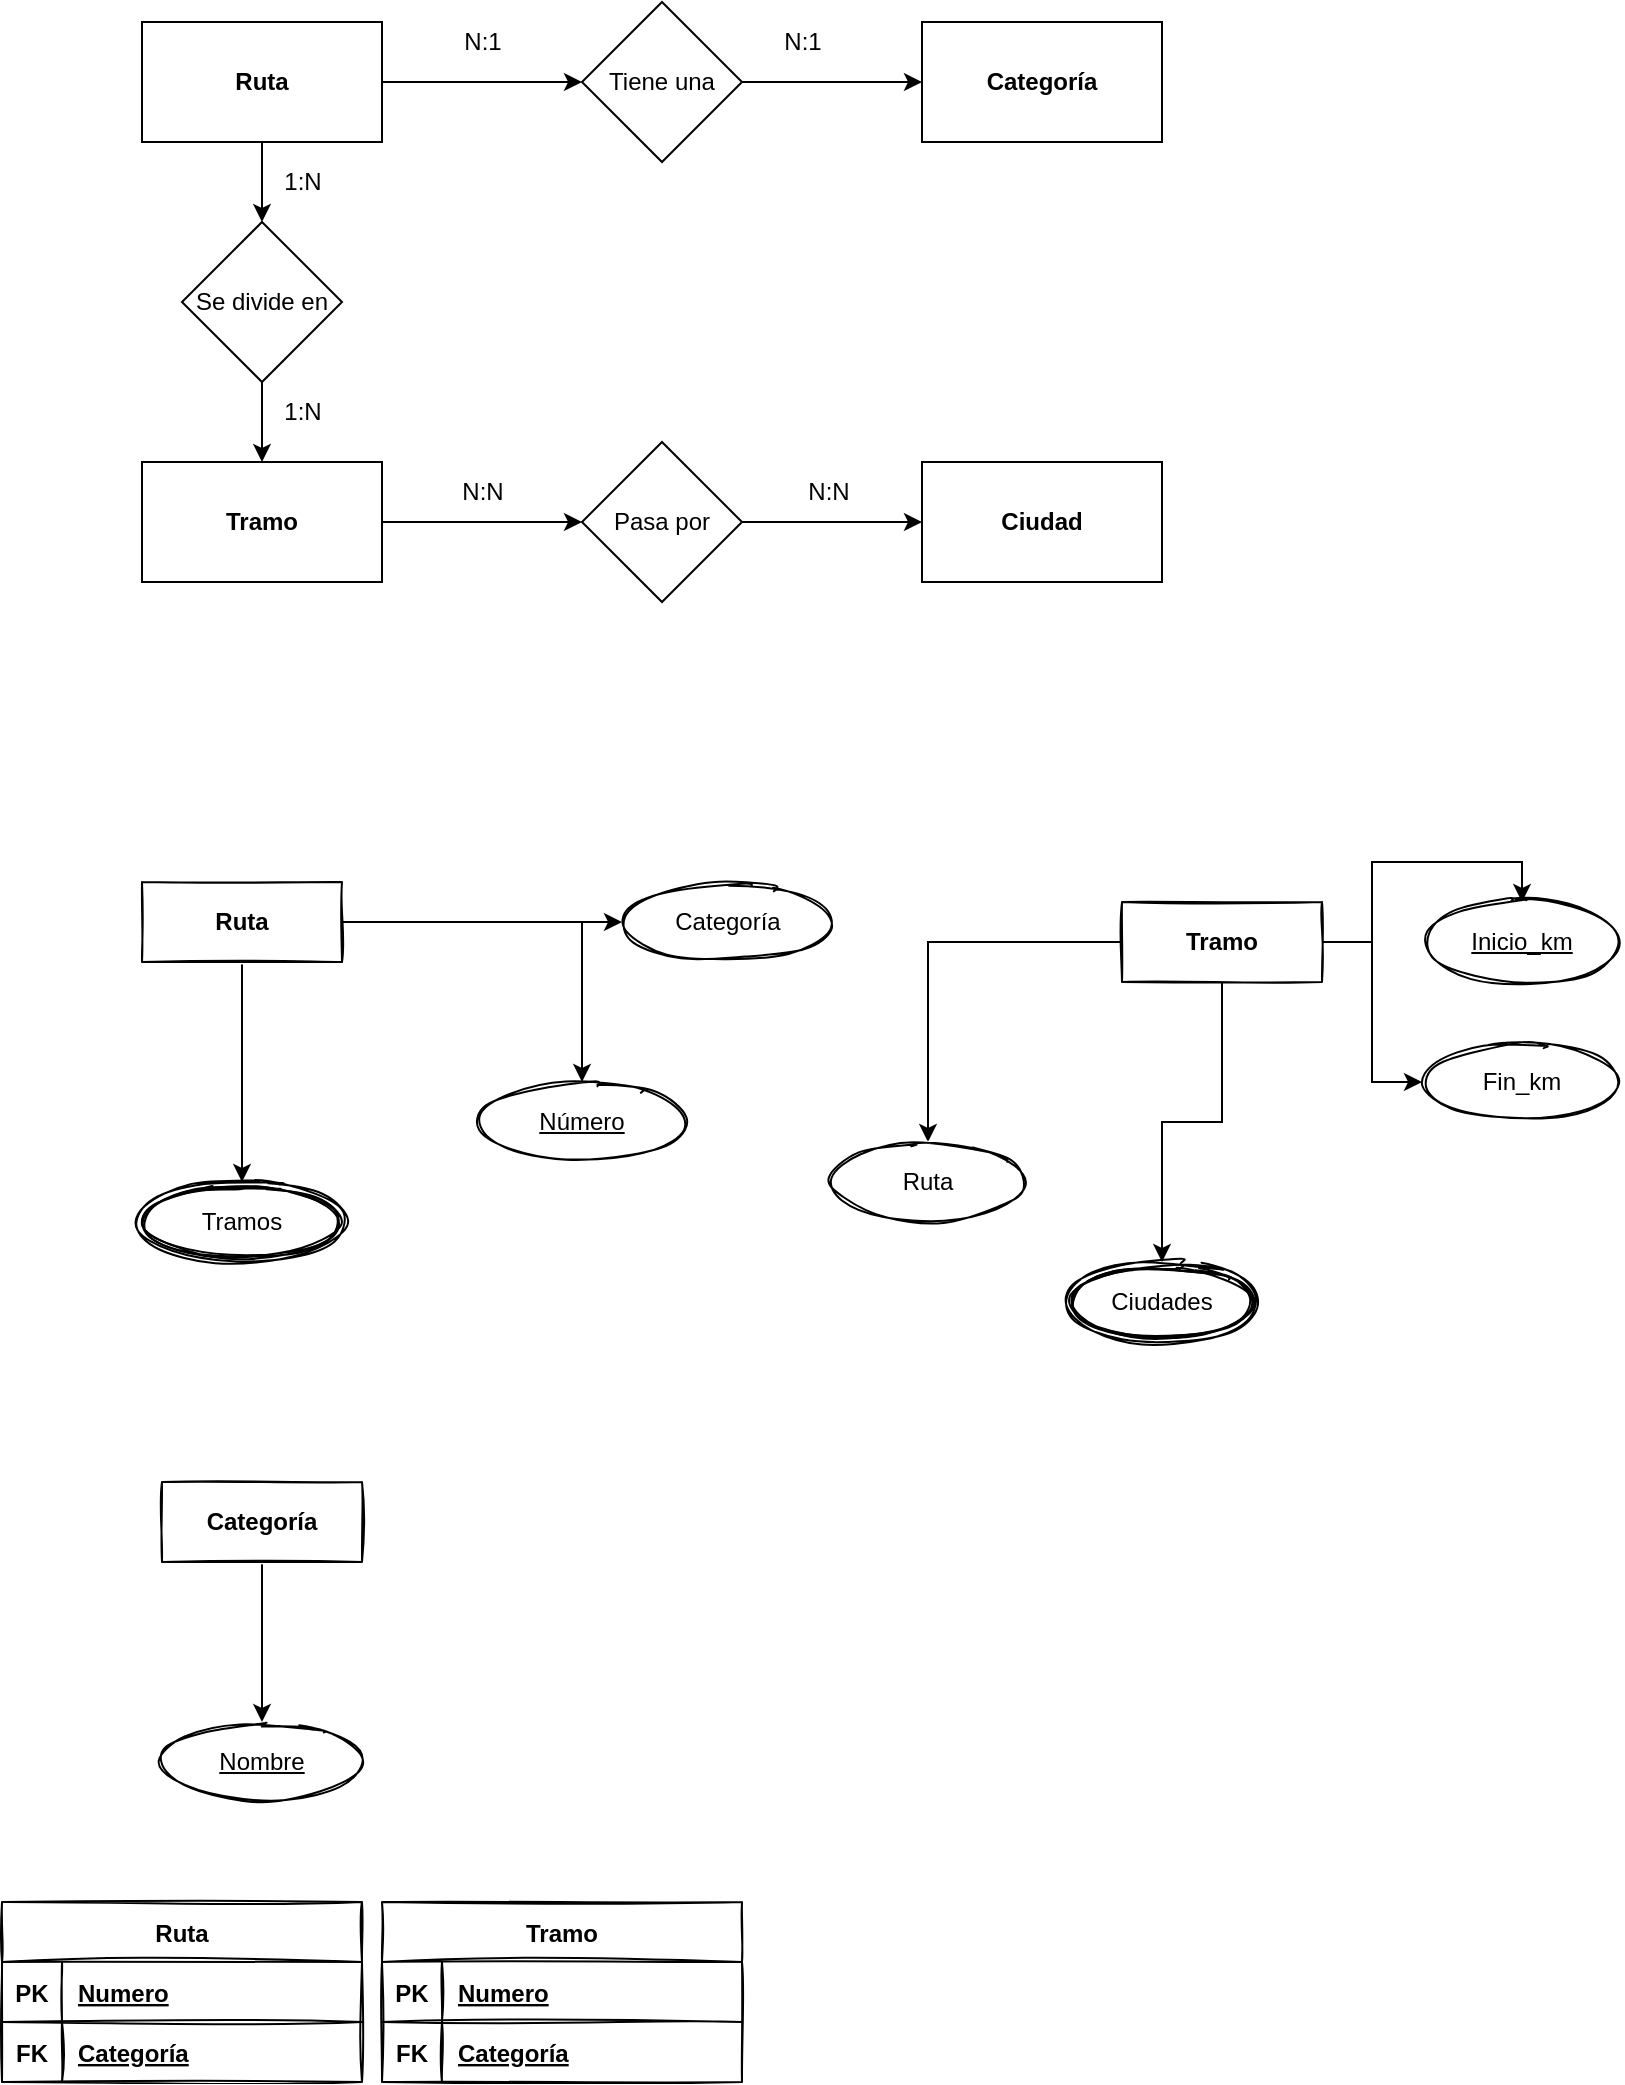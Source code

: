 <mxfile version="20.3.0" type="device"><diagram id="mGtBAgSfFL7fsw0rxF-r" name="Página-1"><mxGraphModel dx="438" dy="349" grid="1" gridSize="10" guides="1" tooltips="1" connect="1" arrows="1" fold="1" page="1" pageScale="1" pageWidth="827" pageHeight="1169" math="0" shadow="0"><root><mxCell id="0"/><mxCell id="1" parent="0"/><mxCell id="Jl2PQ6k2QOVLjzStju4f-1" value="&lt;b&gt;Ruta&lt;/b&gt;" style="rounded=0;whiteSpace=wrap;html=1;" vertex="1" parent="1"><mxGeometry x="70" y="110" width="120" height="60" as="geometry"/></mxCell><mxCell id="Jl2PQ6k2QOVLjzStju4f-2" value="&lt;b&gt;Categoría&lt;/b&gt;" style="rounded=0;whiteSpace=wrap;html=1;" vertex="1" parent="1"><mxGeometry x="460" y="110" width="120" height="60" as="geometry"/></mxCell><mxCell id="Jl2PQ6k2QOVLjzStju4f-3" value="&lt;b&gt;Tramo&lt;/b&gt;" style="rounded=0;whiteSpace=wrap;html=1;" vertex="1" parent="1"><mxGeometry x="70" y="330" width="120" height="60" as="geometry"/></mxCell><mxCell id="Jl2PQ6k2QOVLjzStju4f-4" value="&lt;b&gt;Ciudad&lt;/b&gt;" style="rounded=0;whiteSpace=wrap;html=1;" vertex="1" parent="1"><mxGeometry x="460" y="330" width="120" height="60" as="geometry"/></mxCell><mxCell id="Jl2PQ6k2QOVLjzStju4f-7" value="Tiene una" style="rhombus;whiteSpace=wrap;html=1;" vertex="1" parent="1"><mxGeometry x="290" y="100" width="80" height="80" as="geometry"/></mxCell><mxCell id="Jl2PQ6k2QOVLjzStju4f-8" value="" style="endArrow=classic;html=1;rounded=0;exitX=1;exitY=0.5;exitDx=0;exitDy=0;entryX=0;entryY=0.5;entryDx=0;entryDy=0;" edge="1" parent="1" source="Jl2PQ6k2QOVLjzStju4f-1" target="Jl2PQ6k2QOVLjzStju4f-7"><mxGeometry width="50" height="50" relative="1" as="geometry"><mxPoint x="200" y="190" as="sourcePoint"/><mxPoint x="250" y="140" as="targetPoint"/></mxGeometry></mxCell><mxCell id="Jl2PQ6k2QOVLjzStju4f-9" value="" style="endArrow=classic;html=1;rounded=0;entryX=0;entryY=0.5;entryDx=0;entryDy=0;" edge="1" parent="1" target="Jl2PQ6k2QOVLjzStju4f-2"><mxGeometry width="50" height="50" relative="1" as="geometry"><mxPoint x="370" y="140" as="sourcePoint"/><mxPoint x="300" y="150" as="targetPoint"/></mxGeometry></mxCell><mxCell id="Jl2PQ6k2QOVLjzStju4f-10" value="Se divide en" style="rhombus;whiteSpace=wrap;html=1;" vertex="1" parent="1"><mxGeometry x="90" y="210" width="80" height="80" as="geometry"/></mxCell><mxCell id="Jl2PQ6k2QOVLjzStju4f-11" value="" style="endArrow=classic;html=1;rounded=0;exitX=0.5;exitY=1;exitDx=0;exitDy=0;entryX=0.5;entryY=0;entryDx=0;entryDy=0;" edge="1" parent="1" source="Jl2PQ6k2QOVLjzStju4f-1" target="Jl2PQ6k2QOVLjzStju4f-10"><mxGeometry width="50" height="50" relative="1" as="geometry"><mxPoint x="200" y="150" as="sourcePoint"/><mxPoint x="300" y="150" as="targetPoint"/></mxGeometry></mxCell><mxCell id="Jl2PQ6k2QOVLjzStju4f-12" value="" style="endArrow=classic;html=1;rounded=0;exitX=0.5;exitY=1;exitDx=0;exitDy=0;entryX=0.5;entryY=0;entryDx=0;entryDy=0;" edge="1" parent="1" source="Jl2PQ6k2QOVLjzStju4f-10" target="Jl2PQ6k2QOVLjzStju4f-3"><mxGeometry width="50" height="50" relative="1" as="geometry"><mxPoint x="210" y="160" as="sourcePoint"/><mxPoint x="310" y="160" as="targetPoint"/></mxGeometry></mxCell><mxCell id="Jl2PQ6k2QOVLjzStju4f-13" value="Pasa por" style="rhombus;whiteSpace=wrap;html=1;" vertex="1" parent="1"><mxGeometry x="290" y="320" width="80" height="80" as="geometry"/></mxCell><mxCell id="Jl2PQ6k2QOVLjzStju4f-14" value="" style="endArrow=classic;html=1;rounded=0;exitX=1;exitY=0.5;exitDx=0;exitDy=0;entryX=0;entryY=0.5;entryDx=0;entryDy=0;" edge="1" parent="1" source="Jl2PQ6k2QOVLjzStju4f-3" target="Jl2PQ6k2QOVLjzStju4f-13"><mxGeometry width="50" height="50" relative="1" as="geometry"><mxPoint x="220" y="170" as="sourcePoint"/><mxPoint x="320" y="170" as="targetPoint"/></mxGeometry></mxCell><mxCell id="Jl2PQ6k2QOVLjzStju4f-15" value="" style="endArrow=classic;html=1;rounded=0;exitX=1;exitY=0.5;exitDx=0;exitDy=0;entryX=0;entryY=0.5;entryDx=0;entryDy=0;" edge="1" parent="1" source="Jl2PQ6k2QOVLjzStju4f-13" target="Jl2PQ6k2QOVLjzStju4f-4"><mxGeometry width="50" height="50" relative="1" as="geometry"><mxPoint x="140" y="400" as="sourcePoint"/><mxPoint x="140" y="420" as="targetPoint"/></mxGeometry></mxCell><mxCell id="Jl2PQ6k2QOVLjzStju4f-16" value="1:N" style="text;html=1;align=center;verticalAlign=middle;resizable=0;points=[];autosize=1;strokeColor=none;fillColor=none;" vertex="1" parent="1"><mxGeometry x="130" y="175" width="40" height="30" as="geometry"/></mxCell><mxCell id="Jl2PQ6k2QOVLjzStju4f-18" value="1:N" style="text;html=1;align=center;verticalAlign=middle;resizable=0;points=[];autosize=1;strokeColor=none;fillColor=none;" vertex="1" parent="1"><mxGeometry x="130" y="290" width="40" height="30" as="geometry"/></mxCell><mxCell id="Jl2PQ6k2QOVLjzStju4f-19" value="N:1" style="text;html=1;align=center;verticalAlign=middle;resizable=0;points=[];autosize=1;strokeColor=none;fillColor=none;" vertex="1" parent="1"><mxGeometry x="380" y="105" width="40" height="30" as="geometry"/></mxCell><mxCell id="Jl2PQ6k2QOVLjzStju4f-20" value="N:1" style="text;html=1;align=center;verticalAlign=middle;resizable=0;points=[];autosize=1;strokeColor=none;fillColor=none;" vertex="1" parent="1"><mxGeometry x="220" y="105" width="40" height="30" as="geometry"/></mxCell><mxCell id="Jl2PQ6k2QOVLjzStju4f-21" value="N:N" style="text;html=1;align=center;verticalAlign=middle;resizable=0;points=[];autosize=1;strokeColor=none;fillColor=none;" vertex="1" parent="1"><mxGeometry x="220" y="330" width="40" height="30" as="geometry"/></mxCell><mxCell id="Jl2PQ6k2QOVLjzStju4f-22" value="N:N" style="text;html=1;align=center;verticalAlign=middle;resizable=0;points=[];autosize=1;strokeColor=none;fillColor=none;" vertex="1" parent="1"><mxGeometry x="393" y="330" width="40" height="30" as="geometry"/></mxCell><mxCell id="Jl2PQ6k2QOVLjzStju4f-44" value="Tramos" style="ellipse;shape=doubleEllipse;margin=3;whiteSpace=wrap;html=1;align=center;sketch=1;fillStyle=auto;strokeColor=default;strokeWidth=1;gradientColor=none;" vertex="1" parent="1"><mxGeometry x="70" y="690" width="100" height="40" as="geometry"/></mxCell><mxCell id="Jl2PQ6k2QOVLjzStju4f-45" value="Categoría" style="ellipse;whiteSpace=wrap;html=1;align=center;sketch=1;fillStyle=auto;strokeColor=default;strokeWidth=1;gradientColor=none;" vertex="1" parent="1"><mxGeometry x="313" y="540" width="100" height="40" as="geometry"/></mxCell><mxCell id="Jl2PQ6k2QOVLjzStju4f-47" value="Número" style="ellipse;whiteSpace=wrap;html=1;align=center;fontStyle=4;sketch=1;fillStyle=auto;strokeColor=default;strokeWidth=1;gradientColor=none;" vertex="1" parent="1"><mxGeometry x="240" y="640" width="100" height="40" as="geometry"/></mxCell><mxCell id="l4I7jdmGuB1rbWQlR-lB-19" style="edgeStyle=orthogonalEdgeStyle;rounded=0;orthogonalLoop=1;jettySize=auto;html=1;entryX=0.5;entryY=0;entryDx=0;entryDy=0;" edge="1" parent="1" source="Jl2PQ6k2QOVLjzStju4f-50" target="Jl2PQ6k2QOVLjzStju4f-44"><mxGeometry relative="1" as="geometry"/></mxCell><mxCell id="l4I7jdmGuB1rbWQlR-lB-20" style="edgeStyle=orthogonalEdgeStyle;rounded=0;orthogonalLoop=1;jettySize=auto;html=1;" edge="1" parent="1" source="Jl2PQ6k2QOVLjzStju4f-50"><mxGeometry relative="1" as="geometry"><mxPoint x="310" y="560" as="targetPoint"/></mxGeometry></mxCell><mxCell id="l4I7jdmGuB1rbWQlR-lB-21" style="edgeStyle=orthogonalEdgeStyle;rounded=0;orthogonalLoop=1;jettySize=auto;html=1;" edge="1" parent="1" source="Jl2PQ6k2QOVLjzStju4f-50" target="Jl2PQ6k2QOVLjzStju4f-47"><mxGeometry relative="1" as="geometry"/></mxCell><mxCell id="Jl2PQ6k2QOVLjzStju4f-50" value="&lt;b&gt;Ruta&lt;/b&gt;" style="whiteSpace=wrap;html=1;align=center;sketch=1;fillStyle=auto;strokeColor=default;strokeWidth=1;gradientColor=none;" vertex="1" parent="1"><mxGeometry x="70" y="540" width="100" height="40" as="geometry"/></mxCell><mxCell id="l4I7jdmGuB1rbWQlR-lB-15" style="edgeStyle=orthogonalEdgeStyle;rounded=0;orthogonalLoop=1;jettySize=auto;html=1;entryX=0.5;entryY=0;entryDx=0;entryDy=0;" edge="1" parent="1" source="l4I7jdmGuB1rbWQlR-lB-1" target="l4I7jdmGuB1rbWQlR-lB-8"><mxGeometry relative="1" as="geometry"/></mxCell><mxCell id="l4I7jdmGuB1rbWQlR-lB-16" style="edgeStyle=orthogonalEdgeStyle;rounded=0;orthogonalLoop=1;jettySize=auto;html=1;entryX=0.5;entryY=0;entryDx=0;entryDy=0;" edge="1" parent="1" source="l4I7jdmGuB1rbWQlR-lB-1" target="l4I7jdmGuB1rbWQlR-lB-6"><mxGeometry relative="1" as="geometry"/></mxCell><mxCell id="l4I7jdmGuB1rbWQlR-lB-17" style="edgeStyle=orthogonalEdgeStyle;rounded=0;orthogonalLoop=1;jettySize=auto;html=1;entryX=0;entryY=0.5;entryDx=0;entryDy=0;" edge="1" parent="1" source="l4I7jdmGuB1rbWQlR-lB-1" target="l4I7jdmGuB1rbWQlR-lB-9"><mxGeometry relative="1" as="geometry"/></mxCell><mxCell id="l4I7jdmGuB1rbWQlR-lB-18" style="edgeStyle=orthogonalEdgeStyle;rounded=0;orthogonalLoop=1;jettySize=auto;html=1;" edge="1" parent="1" source="l4I7jdmGuB1rbWQlR-lB-1" target="l4I7jdmGuB1rbWQlR-lB-2"><mxGeometry relative="1" as="geometry"/></mxCell><mxCell id="l4I7jdmGuB1rbWQlR-lB-1" value="&lt;b&gt;Tramo&lt;/b&gt;" style="whiteSpace=wrap;html=1;align=center;sketch=1;fillStyle=auto;strokeColor=default;strokeWidth=1;gradientColor=none;" vertex="1" parent="1"><mxGeometry x="560" y="550" width="100" height="40" as="geometry"/></mxCell><mxCell id="l4I7jdmGuB1rbWQlR-lB-2" value="Ruta" style="ellipse;whiteSpace=wrap;html=1;align=center;sketch=1;fillStyle=auto;strokeColor=default;strokeWidth=1;gradientColor=none;" vertex="1" parent="1"><mxGeometry x="413" y="670" width="100" height="40" as="geometry"/></mxCell><mxCell id="l4I7jdmGuB1rbWQlR-lB-6" value="Ciudades" style="ellipse;shape=doubleEllipse;margin=3;whiteSpace=wrap;html=1;align=center;sketch=1;fillStyle=auto;strokeColor=default;strokeWidth=1;gradientColor=none;" vertex="1" parent="1"><mxGeometry x="530" y="730" width="100" height="40" as="geometry"/></mxCell><mxCell id="l4I7jdmGuB1rbWQlR-lB-8" value="&lt;u&gt;Inicio_km&lt;/u&gt;" style="ellipse;whiteSpace=wrap;html=1;align=center;sketch=1;fillStyle=auto;strokeColor=default;strokeWidth=1;gradientColor=none;" vertex="1" parent="1"><mxGeometry x="710" y="550" width="100" height="40" as="geometry"/></mxCell><mxCell id="l4I7jdmGuB1rbWQlR-lB-9" value="Fin_km" style="ellipse;whiteSpace=wrap;html=1;align=center;sketch=1;fillStyle=auto;strokeColor=default;strokeWidth=1;gradientColor=none;" vertex="1" parent="1"><mxGeometry x="710" y="620" width="100" height="40" as="geometry"/></mxCell><mxCell id="l4I7jdmGuB1rbWQlR-lB-24" style="edgeStyle=orthogonalEdgeStyle;rounded=0;orthogonalLoop=1;jettySize=auto;html=1;entryX=0.5;entryY=0;entryDx=0;entryDy=0;" edge="1" parent="1" source="l4I7jdmGuB1rbWQlR-lB-22" target="l4I7jdmGuB1rbWQlR-lB-23"><mxGeometry relative="1" as="geometry"/></mxCell><mxCell id="l4I7jdmGuB1rbWQlR-lB-22" value="&lt;b&gt;Categoría&lt;/b&gt;" style="whiteSpace=wrap;html=1;align=center;sketch=1;fillStyle=auto;strokeColor=default;strokeWidth=1;gradientColor=none;" vertex="1" parent="1"><mxGeometry x="80" y="840" width="100" height="40" as="geometry"/></mxCell><mxCell id="l4I7jdmGuB1rbWQlR-lB-23" value="Nombre" style="ellipse;whiteSpace=wrap;html=1;align=center;fontStyle=4;sketch=1;fillStyle=auto;strokeColor=default;strokeWidth=1;gradientColor=none;" vertex="1" parent="1"><mxGeometry x="80" y="960" width="100" height="40" as="geometry"/></mxCell><mxCell id="YKWk7OY7w7n-LslN0xz4-1" value="Ruta" style="shape=table;startSize=30;container=1;collapsible=1;childLayout=tableLayout;fixedRows=1;rowLines=0;fontStyle=1;align=center;resizeLast=1;sketch=1;fillStyle=auto;strokeColor=default;strokeWidth=1;gradientColor=none;" vertex="1" parent="1"><mxGeometry y="1050" width="180" height="90" as="geometry"/></mxCell><mxCell id="YKWk7OY7w7n-LslN0xz4-2" value="" style="shape=tableRow;horizontal=0;startSize=0;swimlaneHead=0;swimlaneBody=0;fillColor=none;collapsible=0;dropTarget=0;points=[[0,0.5],[1,0.5]];portConstraint=eastwest;top=0;left=0;right=0;bottom=1;sketch=1;fillStyle=auto;strokeColor=default;strokeWidth=1;" vertex="1" parent="YKWk7OY7w7n-LslN0xz4-1"><mxGeometry y="30" width="180" height="30" as="geometry"/></mxCell><mxCell id="YKWk7OY7w7n-LslN0xz4-3" value="PK" style="shape=partialRectangle;connectable=0;fillColor=none;top=0;left=0;bottom=0;right=0;fontStyle=1;overflow=hidden;sketch=1;fillStyle=auto;strokeColor=default;strokeWidth=1;" vertex="1" parent="YKWk7OY7w7n-LslN0xz4-2"><mxGeometry width="30" height="30" as="geometry"><mxRectangle width="30" height="30" as="alternateBounds"/></mxGeometry></mxCell><mxCell id="YKWk7OY7w7n-LslN0xz4-4" value="Numero" style="shape=partialRectangle;connectable=0;fillColor=none;top=0;left=0;bottom=0;right=0;align=left;spacingLeft=6;fontStyle=5;overflow=hidden;sketch=1;fillStyle=auto;strokeColor=default;strokeWidth=1;" vertex="1" parent="YKWk7OY7w7n-LslN0xz4-2"><mxGeometry x="30" width="150" height="30" as="geometry"><mxRectangle width="150" height="30" as="alternateBounds"/></mxGeometry></mxCell><mxCell id="YKWk7OY7w7n-LslN0xz4-5" value="" style="shape=tableRow;horizontal=0;startSize=0;swimlaneHead=0;swimlaneBody=0;fillColor=none;collapsible=0;dropTarget=0;points=[[0,0.5],[1,0.5]];portConstraint=eastwest;top=0;left=0;right=0;bottom=0;sketch=1;fillStyle=auto;strokeColor=default;strokeWidth=1;" vertex="1" parent="YKWk7OY7w7n-LslN0xz4-1"><mxGeometry y="60" width="180" height="30" as="geometry"/></mxCell><mxCell id="YKWk7OY7w7n-LslN0xz4-6" value="FK" style="shape=partialRectangle;connectable=0;fillColor=none;top=0;left=0;bottom=0;right=0;editable=1;overflow=hidden;sketch=1;fillStyle=auto;strokeColor=default;strokeWidth=1;fontStyle=1" vertex="1" parent="YKWk7OY7w7n-LslN0xz4-5"><mxGeometry width="30" height="30" as="geometry"><mxRectangle width="30" height="30" as="alternateBounds"/></mxGeometry></mxCell><mxCell id="YKWk7OY7w7n-LslN0xz4-7" value="Categoría" style="shape=partialRectangle;connectable=0;fillColor=none;top=0;left=0;bottom=0;right=0;align=left;spacingLeft=6;overflow=hidden;sketch=1;fillStyle=auto;strokeColor=default;strokeWidth=1;fontStyle=5" vertex="1" parent="YKWk7OY7w7n-LslN0xz4-5"><mxGeometry x="30" width="150" height="30" as="geometry"><mxRectangle width="150" height="30" as="alternateBounds"/></mxGeometry></mxCell><mxCell id="YKWk7OY7w7n-LslN0xz4-17" value="Tramo" style="shape=table;startSize=30;container=1;collapsible=1;childLayout=tableLayout;fixedRows=1;rowLines=0;fontStyle=1;align=center;resizeLast=1;sketch=1;fillStyle=auto;strokeColor=default;strokeWidth=1;gradientColor=none;" vertex="1" parent="1"><mxGeometry x="190" y="1050" width="180" height="90" as="geometry"/></mxCell><mxCell id="YKWk7OY7w7n-LslN0xz4-18" value="" style="shape=tableRow;horizontal=0;startSize=0;swimlaneHead=0;swimlaneBody=0;fillColor=none;collapsible=0;dropTarget=0;points=[[0,0.5],[1,0.5]];portConstraint=eastwest;top=0;left=0;right=0;bottom=1;sketch=1;fillStyle=auto;strokeColor=default;strokeWidth=1;" vertex="1" parent="YKWk7OY7w7n-LslN0xz4-17"><mxGeometry y="30" width="180" height="30" as="geometry"/></mxCell><mxCell id="YKWk7OY7w7n-LslN0xz4-19" value="PK" style="shape=partialRectangle;connectable=0;fillColor=none;top=0;left=0;bottom=0;right=0;fontStyle=1;overflow=hidden;sketch=1;fillStyle=auto;strokeColor=default;strokeWidth=1;" vertex="1" parent="YKWk7OY7w7n-LslN0xz4-18"><mxGeometry width="30" height="30" as="geometry"><mxRectangle width="30" height="30" as="alternateBounds"/></mxGeometry></mxCell><mxCell id="YKWk7OY7w7n-LslN0xz4-20" value="Numero" style="shape=partialRectangle;connectable=0;fillColor=none;top=0;left=0;bottom=0;right=0;align=left;spacingLeft=6;fontStyle=5;overflow=hidden;sketch=1;fillStyle=auto;strokeColor=default;strokeWidth=1;" vertex="1" parent="YKWk7OY7w7n-LslN0xz4-18"><mxGeometry x="30" width="150" height="30" as="geometry"><mxRectangle width="150" height="30" as="alternateBounds"/></mxGeometry></mxCell><mxCell id="YKWk7OY7w7n-LslN0xz4-21" value="" style="shape=tableRow;horizontal=0;startSize=0;swimlaneHead=0;swimlaneBody=0;fillColor=none;collapsible=0;dropTarget=0;points=[[0,0.5],[1,0.5]];portConstraint=eastwest;top=0;left=0;right=0;bottom=0;sketch=1;fillStyle=auto;strokeColor=default;strokeWidth=1;" vertex="1" parent="YKWk7OY7w7n-LslN0xz4-17"><mxGeometry y="60" width="180" height="30" as="geometry"/></mxCell><mxCell id="YKWk7OY7w7n-LslN0xz4-22" value="FK" style="shape=partialRectangle;connectable=0;fillColor=none;top=0;left=0;bottom=0;right=0;editable=1;overflow=hidden;sketch=1;fillStyle=auto;strokeColor=default;strokeWidth=1;fontStyle=1" vertex="1" parent="YKWk7OY7w7n-LslN0xz4-21"><mxGeometry width="30" height="30" as="geometry"><mxRectangle width="30" height="30" as="alternateBounds"/></mxGeometry></mxCell><mxCell id="YKWk7OY7w7n-LslN0xz4-23" value="Categoría" style="shape=partialRectangle;connectable=0;fillColor=none;top=0;left=0;bottom=0;right=0;align=left;spacingLeft=6;overflow=hidden;sketch=1;fillStyle=auto;strokeColor=default;strokeWidth=1;fontStyle=5" vertex="1" parent="YKWk7OY7w7n-LslN0xz4-21"><mxGeometry x="30" width="150" height="30" as="geometry"><mxRectangle width="150" height="30" as="alternateBounds"/></mxGeometry></mxCell></root></mxGraphModel></diagram></mxfile>